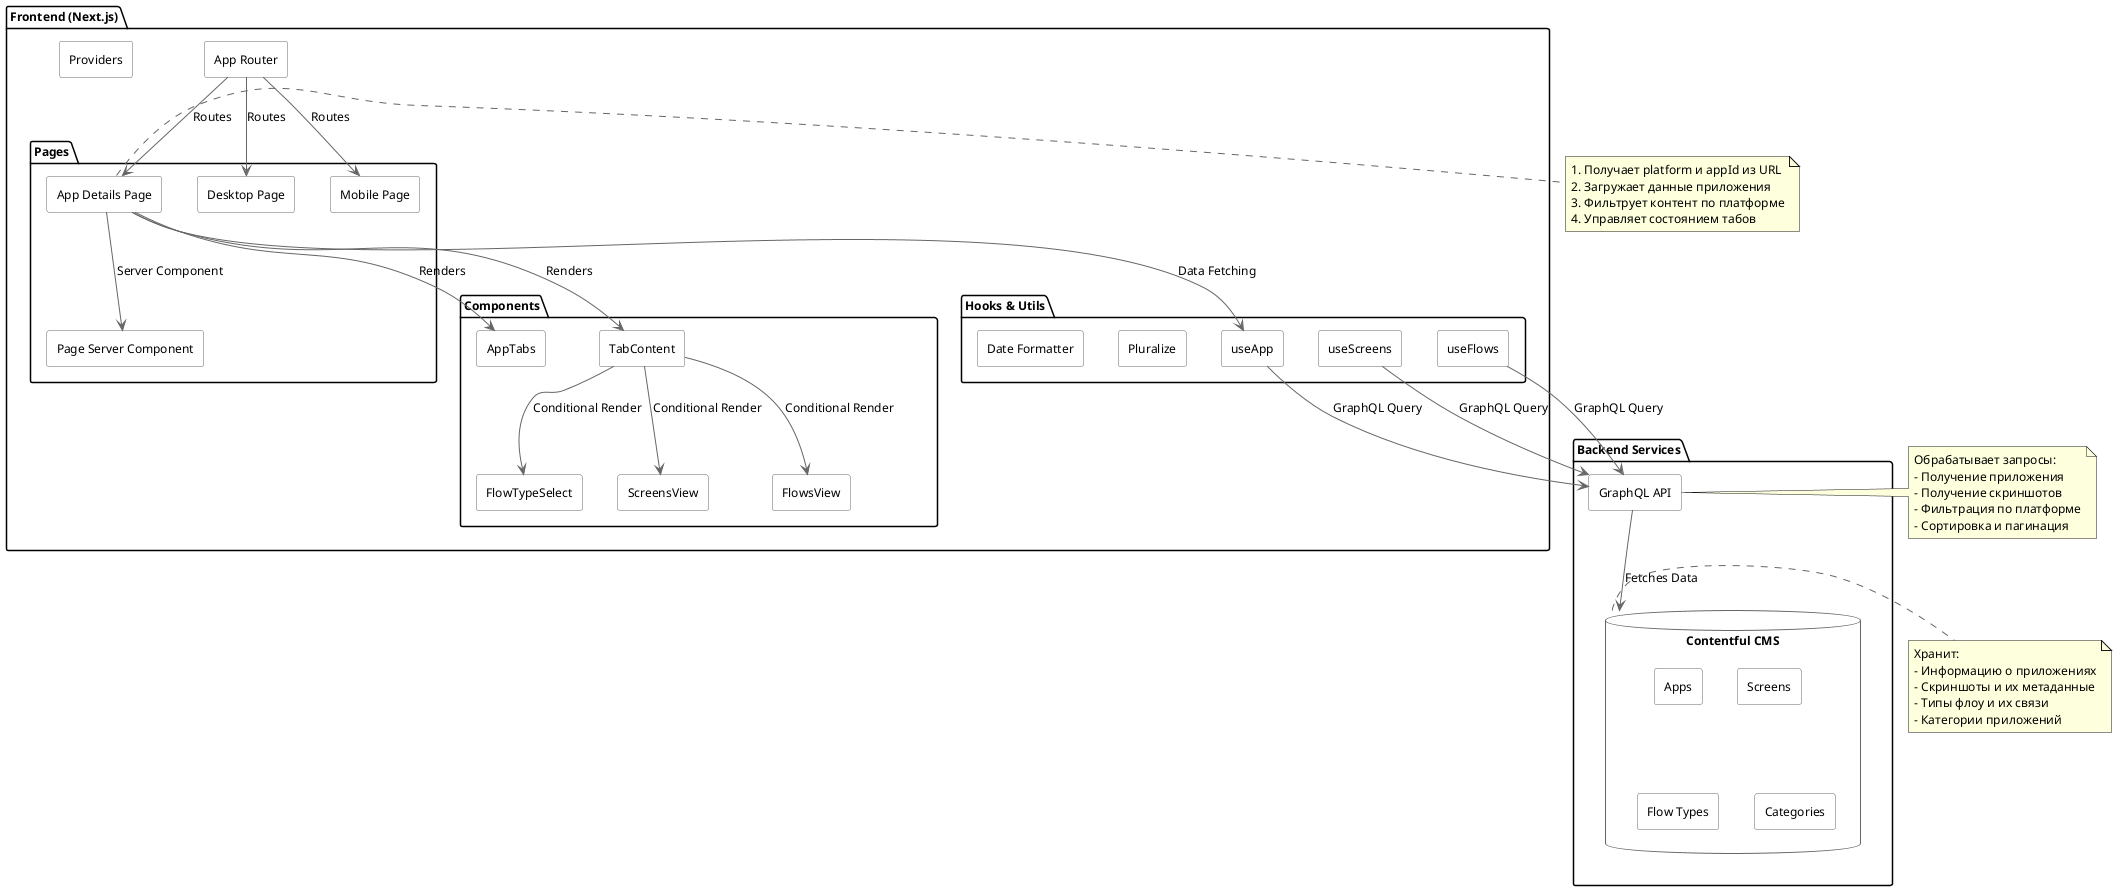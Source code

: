 @startuml Architecture

' Стили
skinparam componentStyle rectangle
skinparam backgroundColor white
skinparam defaultFontName Arial
skinparam defaultFontSize 12
skinparam arrowColor #666666
skinparam componentBackgroundColor #FFFFFF
skinparam componentBorderColor #666666
skinparam databaseBackgroundColor #FFFFFF
skinparam databaseBorderColor #666666

' Определение компонентов
package "Frontend (Next.js)" {
    [App Router] as router
    [Providers] as providers
    
    package "Pages" {
        [Desktop Page] as desktopPage
        [Mobile Page] as mobilePage
        [App Details Page] as appPage
        [Page Server Component] as pageServer
    }
    
    package "Components" {
        [AppTabs] as tabs
        [TabContent] as tabContent
        [FlowTypeSelect] as flowSelect
        [ScreensView] as screensView
        [FlowsView] as flowsView
    }
    
    package "Hooks & Utils" {
        [useApp] as useApp
        [useScreens] as useScreens
        [useFlows] as useFlows
        [Pluralize] as pluralize
        [Date Formatter] as dateFormatter
    }
}

package "Backend Services" {
    database "Contentful CMS" as contentful {
        [Apps] as apps
        [Screens] as screens
        [Flow Types] as flowTypes
        [Categories] as categories
    }
    
    [GraphQL API] as graphql
}

' Определение отношений
router --> desktopPage : Routes
router --> mobilePage : Routes
router --> appPage : Routes

appPage --> pageServer : Server Component
appPage --> useApp : Data Fetching
appPage --> tabs : Renders
appPage --> tabContent : Renders

tabContent --> screensView : Conditional Render
tabContent --> flowsView : Conditional Render
tabContent --> flowSelect : Conditional Render

useApp --> graphql : GraphQL Query
useScreens --> graphql : GraphQL Query
useFlows --> graphql : GraphQL Query

graphql --> contentful : Fetches Data

' Потоки данных
note right of appPage
  1. Получает platform и appId из URL
  2. Загружает данные приложения
  3. Фильтрует контент по платформе
  4. Управляет состоянием табов
end note

note right of contentful
  Хранит:
  - Информацию о приложениях
  - Скриншоты и их метаданные
  - Типы флоу и их связи
  - Категории приложений
end note

note right of graphql
  Обрабатывает запросы:
  - Получение приложения
  - Получение скриншотов
  - Фильтрация по платформе
  - Сортировка и пагинация
end note

@enduml
